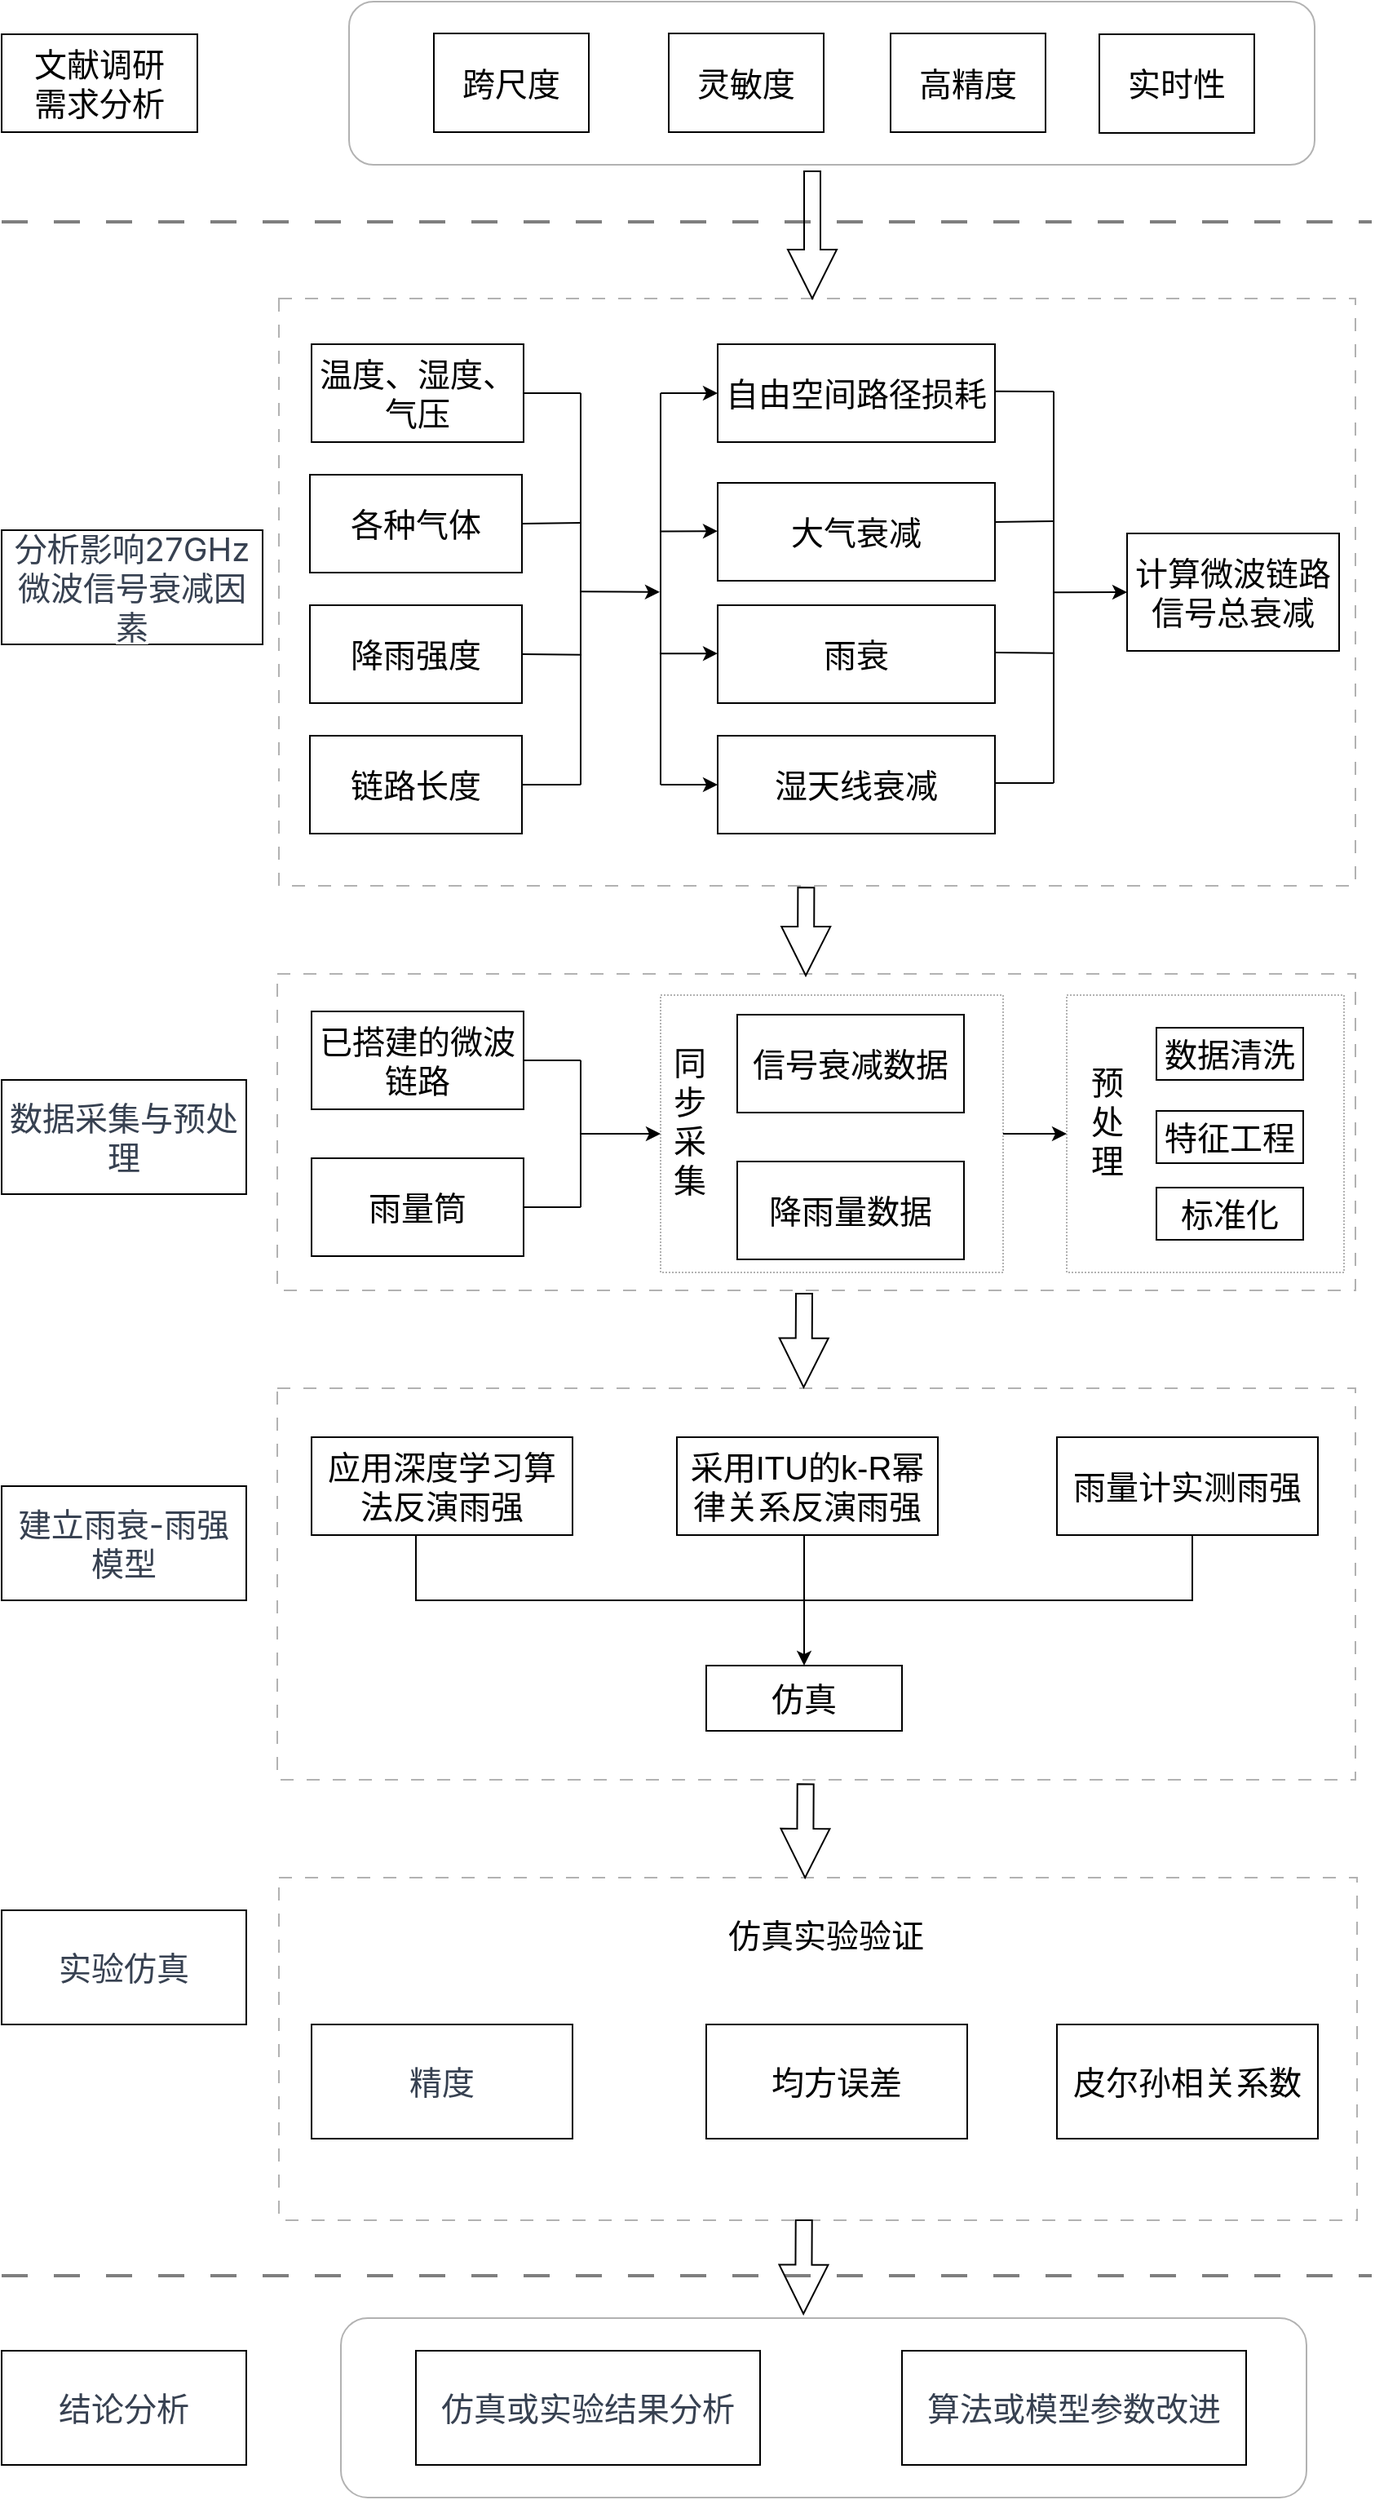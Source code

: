 <mxfile version="24.5.4" type="github">
  <diagram name="第 1 页" id="vz4i3LhELy7wU1bM7fb8">
    <mxGraphModel dx="1500" dy="1976" grid="1" gridSize="10" guides="1" tooltips="1" connect="1" arrows="1" fold="1" page="1" pageScale="1" pageWidth="827" pageHeight="1169" math="0" shadow="0">
      <root>
        <mxCell id="0" />
        <mxCell id="1" parent="0" />
        <mxCell id="u5NkH72IfdMpRJPFfYtH-192" value="" style="rounded=1;whiteSpace=wrap;html=1;opacity=30;" vertex="1" parent="1">
          <mxGeometry x="373" y="-10" width="592" height="100" as="geometry" />
        </mxCell>
        <mxCell id="u5NkH72IfdMpRJPFfYtH-144" value="" style="rounded=0;whiteSpace=wrap;html=1;dashed=1;dashPattern=8 8;opacity=30;" vertex="1" parent="1">
          <mxGeometry x="329" y="840" width="661" height="240" as="geometry" />
        </mxCell>
        <mxCell id="u5NkH72IfdMpRJPFfYtH-136" value="" style="rounded=0;whiteSpace=wrap;html=1;dashed=1;dashPattern=8 8;opacity=30;" vertex="1" parent="1">
          <mxGeometry x="329" y="586" width="661" height="194" as="geometry" />
        </mxCell>
        <mxCell id="u5NkH72IfdMpRJPFfYtH-1" value="&lt;font style=&quot;font-size: 20px;&quot;&gt;文献调研&lt;/font&gt;&lt;div style=&quot;font-size: 20px;&quot;&gt;需求分析&lt;/div&gt;" style="whiteSpace=wrap;html=1;" vertex="1" parent="1">
          <mxGeometry x="160" y="10" width="120" height="60" as="geometry" />
        </mxCell>
        <mxCell id="u5NkH72IfdMpRJPFfYtH-9" value="" style="rounded=0;whiteSpace=wrap;html=1;dashed=1;dashPattern=8 8;opacity=30;" vertex="1" parent="1">
          <mxGeometry x="330" y="172" width="660" height="360" as="geometry" />
        </mxCell>
        <mxCell id="u5NkH72IfdMpRJPFfYtH-13" value="" style="line;strokeWidth=2;html=1;perimeter=backbonePerimeter;points=[];outlineConnect=0;opacity=50;dashed=1;dashPattern=8 8;" vertex="1" parent="1">
          <mxGeometry x="160" y="120" width="840" height="10" as="geometry" />
        </mxCell>
        <mxCell id="u5NkH72IfdMpRJPFfYtH-42" value="&lt;span style=&quot;color: rgb(55, 65, 81); font-family: -apple-system, BlinkMacSystemFont, Inter, ui-sans-serif, system-ui, &amp;quot;Segoe UI&amp;quot;, Roboto, Ubuntu, Cantarell, &amp;quot;Noto Sans&amp;quot;, sans-serif, &amp;quot;Helvetica Neue&amp;quot;, Arial, &amp;quot;Apple Color Emoji&amp;quot;, &amp;quot;Segoe UI Emoji&amp;quot;, &amp;quot;Segoe UI Symbol&amp;quot;, &amp;quot;Noto Color Emoji&amp;quot;; text-align: start; white-space-collapse: preserve-breaks; background-color: rgb(255, 255, 255);&quot;&gt;&lt;font style=&quot;font-size: 20px;&quot;&gt;分析影响27GHz微波信号衰减因素&lt;/font&gt;&lt;/span&gt;" style="whiteSpace=wrap;html=1;" vertex="1" parent="1">
          <mxGeometry x="160" y="314" width="160" height="70" as="geometry" />
        </mxCell>
        <mxCell id="u5NkH72IfdMpRJPFfYtH-47" value="&lt;font style=&quot;font-size: 20px;&quot;&gt;温度、湿度、气压&lt;/font&gt;" style="rounded=0;whiteSpace=wrap;html=1;" vertex="1" parent="1">
          <mxGeometry x="350" y="200" width="130" height="60" as="geometry" />
        </mxCell>
        <mxCell id="u5NkH72IfdMpRJPFfYtH-51" value="&lt;span style=&quot;font-size: 20px;&quot;&gt;各种气体&lt;/span&gt;" style="rounded=0;whiteSpace=wrap;html=1;" vertex="1" parent="1">
          <mxGeometry x="349" y="280" width="130" height="60" as="geometry" />
        </mxCell>
        <mxCell id="u5NkH72IfdMpRJPFfYtH-52" value="&lt;span style=&quot;font-size: 20px;&quot;&gt;降雨强度&lt;/span&gt;" style="rounded=0;whiteSpace=wrap;html=1;" vertex="1" parent="1">
          <mxGeometry x="349" y="360" width="130" height="60" as="geometry" />
        </mxCell>
        <mxCell id="u5NkH72IfdMpRJPFfYtH-53" value="&lt;span style=&quot;font-size: 20px;&quot;&gt;链路长度&lt;/span&gt;" style="rounded=0;whiteSpace=wrap;html=1;" vertex="1" parent="1">
          <mxGeometry x="349" y="440" width="130" height="60" as="geometry" />
        </mxCell>
        <mxCell id="u5NkH72IfdMpRJPFfYtH-54" value="" style="line;strokeWidth=1;direction=south;html=1;" vertex="1" parent="1">
          <mxGeometry x="510" y="230" width="10" height="240" as="geometry" />
        </mxCell>
        <mxCell id="u5NkH72IfdMpRJPFfYtH-59" value="" style="endArrow=none;html=1;rounded=0;exitX=1;exitY=0.5;exitDx=0;exitDy=0;entryX=0;entryY=0.5;entryDx=0;entryDy=0;entryPerimeter=0;" edge="1" parent="1" source="u5NkH72IfdMpRJPFfYtH-47" target="u5NkH72IfdMpRJPFfYtH-54">
          <mxGeometry width="50" height="50" relative="1" as="geometry">
            <mxPoint x="530" y="350" as="sourcePoint" />
            <mxPoint x="580" y="300" as="targetPoint" />
          </mxGeometry>
        </mxCell>
        <mxCell id="u5NkH72IfdMpRJPFfYtH-60" value="" style="endArrow=none;html=1;rounded=0;exitX=1;exitY=0.5;exitDx=0;exitDy=0;entryX=1;entryY=0.5;entryDx=0;entryDy=0;entryPerimeter=0;" edge="1" parent="1" source="u5NkH72IfdMpRJPFfYtH-53" target="u5NkH72IfdMpRJPFfYtH-54">
          <mxGeometry width="50" height="50" relative="1" as="geometry">
            <mxPoint x="530" y="350" as="sourcePoint" />
            <mxPoint x="580" y="300" as="targetPoint" />
          </mxGeometry>
        </mxCell>
        <mxCell id="u5NkH72IfdMpRJPFfYtH-61" value="" style="endArrow=none;html=1;rounded=0;exitX=1;exitY=0.5;exitDx=0;exitDy=0;entryX=0.668;entryY=0.446;entryDx=0;entryDy=0;entryPerimeter=0;" edge="1" parent="1" source="u5NkH72IfdMpRJPFfYtH-52" target="u5NkH72IfdMpRJPFfYtH-54">
          <mxGeometry width="50" height="50" relative="1" as="geometry">
            <mxPoint x="489" y="480" as="sourcePoint" />
            <mxPoint x="550" y="390" as="targetPoint" />
          </mxGeometry>
        </mxCell>
        <mxCell id="u5NkH72IfdMpRJPFfYtH-62" value="" style="endArrow=none;html=1;rounded=0;exitX=1;exitY=0.5;exitDx=0;exitDy=0;entryX=0.331;entryY=0.492;entryDx=0;entryDy=0;entryPerimeter=0;" edge="1" parent="1" source="u5NkH72IfdMpRJPFfYtH-51" target="u5NkH72IfdMpRJPFfYtH-54">
          <mxGeometry width="50" height="50" relative="1" as="geometry">
            <mxPoint x="510" y="390" as="sourcePoint" />
            <mxPoint x="554" y="310" as="targetPoint" />
          </mxGeometry>
        </mxCell>
        <mxCell id="u5NkH72IfdMpRJPFfYtH-65" value="" style="endArrow=classic;html=1;rounded=0;exitX=0.507;exitY=0.464;exitDx=0;exitDy=0;exitPerimeter=0;entryX=0.508;entryY=0.554;entryDx=0;entryDy=0;entryPerimeter=0;" edge="1" parent="1" source="u5NkH72IfdMpRJPFfYtH-54" target="u5NkH72IfdMpRJPFfYtH-66">
          <mxGeometry width="50" height="50" relative="1" as="geometry">
            <mxPoint x="560" y="300" as="sourcePoint" />
            <mxPoint x="610" y="250" as="targetPoint" />
          </mxGeometry>
        </mxCell>
        <mxCell id="u5NkH72IfdMpRJPFfYtH-66" value="" style="line;strokeWidth=1;direction=south;html=1;" vertex="1" parent="1">
          <mxGeometry x="559" y="230" width="10" height="240" as="geometry" />
        </mxCell>
        <mxCell id="u5NkH72IfdMpRJPFfYtH-69" value="" style="endArrow=classic;html=1;rounded=0;exitX=0;exitY=0.5;exitDx=0;exitDy=0;exitPerimeter=0;entryX=0;entryY=0.5;entryDx=0;entryDy=0;" edge="1" parent="1" source="u5NkH72IfdMpRJPFfYtH-66" target="u5NkH72IfdMpRJPFfYtH-70">
          <mxGeometry width="50" height="50" relative="1" as="geometry">
            <mxPoint x="629" y="390" as="sourcePoint" />
            <mxPoint x="679" y="340" as="targetPoint" />
          </mxGeometry>
        </mxCell>
        <mxCell id="u5NkH72IfdMpRJPFfYtH-70" value="&lt;span style=&quot;font-size: 20px;&quot;&gt;自由空间路径损耗&lt;/span&gt;" style="rounded=0;whiteSpace=wrap;html=1;" vertex="1" parent="1">
          <mxGeometry x="599" y="200" width="170" height="60" as="geometry" />
        </mxCell>
        <mxCell id="u5NkH72IfdMpRJPFfYtH-72" value="&lt;span style=&quot;font-size: 20px;&quot;&gt;湿天线衰减&lt;/span&gt;" style="rounded=0;whiteSpace=wrap;html=1;" vertex="1" parent="1">
          <mxGeometry x="599" y="440" width="170" height="60" as="geometry" />
        </mxCell>
        <mxCell id="u5NkH72IfdMpRJPFfYtH-73" value="&lt;span style=&quot;font-size: 20px;&quot;&gt;大气衰减&lt;/span&gt;" style="rounded=0;whiteSpace=wrap;html=1;" vertex="1" parent="1">
          <mxGeometry x="599" y="285" width="170" height="60" as="geometry" />
        </mxCell>
        <mxCell id="u5NkH72IfdMpRJPFfYtH-74" value="&lt;span style=&quot;font-size: 20px;&quot;&gt;雨衰&lt;/span&gt;" style="rounded=0;whiteSpace=wrap;html=1;" vertex="1" parent="1">
          <mxGeometry x="599" y="360" width="170" height="60" as="geometry" />
        </mxCell>
        <mxCell id="u5NkH72IfdMpRJPFfYtH-75" value="" style="endArrow=classic;html=1;rounded=0;entryX=0;entryY=0.5;entryDx=0;entryDy=0;exitX=1;exitY=0.5;exitDx=0;exitDy=0;exitPerimeter=0;" edge="1" parent="1" source="u5NkH72IfdMpRJPFfYtH-66">
          <mxGeometry width="50" height="50" relative="1" as="geometry">
            <mxPoint x="569" y="470" as="sourcePoint" />
            <mxPoint x="599" y="470" as="targetPoint" />
          </mxGeometry>
        </mxCell>
        <mxCell id="u5NkH72IfdMpRJPFfYtH-77" value="" style="endArrow=classic;html=1;rounded=0;exitX=0.353;exitY=0.523;exitDx=0;exitDy=0;exitPerimeter=0;entryX=0;entryY=0.5;entryDx=0;entryDy=0;" edge="1" parent="1" source="u5NkH72IfdMpRJPFfYtH-66">
          <mxGeometry width="50" height="50" relative="1" as="geometry">
            <mxPoint x="544" y="314.58" as="sourcePoint" />
            <mxPoint x="599" y="314.58" as="targetPoint" />
          </mxGeometry>
        </mxCell>
        <mxCell id="u5NkH72IfdMpRJPFfYtH-82" value="" style="endArrow=classic;html=1;rounded=0;exitX=0.665;exitY=0.554;exitDx=0;exitDy=0;exitPerimeter=0;entryX=0;entryY=0.5;entryDx=0;entryDy=0;" edge="1" parent="1" source="u5NkH72IfdMpRJPFfYtH-66">
          <mxGeometry width="50" height="50" relative="1" as="geometry">
            <mxPoint x="544" y="389.58" as="sourcePoint" />
            <mxPoint x="599" y="389.58" as="targetPoint" />
          </mxGeometry>
        </mxCell>
        <mxCell id="u5NkH72IfdMpRJPFfYtH-89" value="" style="line;strokeWidth=1;direction=south;html=1;" vertex="1" parent="1">
          <mxGeometry x="800" y="229" width="10" height="240" as="geometry" />
        </mxCell>
        <mxCell id="u5NkH72IfdMpRJPFfYtH-90" value="" style="endArrow=none;html=1;rounded=0;entryX=0;entryY=0.5;entryDx=0;entryDy=0;entryPerimeter=0;exitX=1.001;exitY=0.482;exitDx=0;exitDy=0;exitPerimeter=0;" edge="1" parent="1" target="u5NkH72IfdMpRJPFfYtH-89" source="u5NkH72IfdMpRJPFfYtH-70">
          <mxGeometry width="50" height="50" relative="1" as="geometry">
            <mxPoint x="770" y="229" as="sourcePoint" />
            <mxPoint x="870" y="299" as="targetPoint" />
          </mxGeometry>
        </mxCell>
        <mxCell id="u5NkH72IfdMpRJPFfYtH-91" value="" style="endArrow=none;html=1;rounded=0;exitX=1;exitY=0.5;exitDx=0;exitDy=0;entryX=1;entryY=0.5;entryDx=0;entryDy=0;entryPerimeter=0;" edge="1" parent="1" target="u5NkH72IfdMpRJPFfYtH-89">
          <mxGeometry width="50" height="50" relative="1" as="geometry">
            <mxPoint x="769" y="469" as="sourcePoint" />
            <mxPoint x="870" y="299" as="targetPoint" />
          </mxGeometry>
        </mxCell>
        <mxCell id="u5NkH72IfdMpRJPFfYtH-92" value="" style="endArrow=none;html=1;rounded=0;exitX=1;exitY=0.5;exitDx=0;exitDy=0;entryX=0.668;entryY=0.446;entryDx=0;entryDy=0;entryPerimeter=0;" edge="1" parent="1" target="u5NkH72IfdMpRJPFfYtH-89">
          <mxGeometry width="50" height="50" relative="1" as="geometry">
            <mxPoint x="769" y="389" as="sourcePoint" />
            <mxPoint x="840" y="389" as="targetPoint" />
          </mxGeometry>
        </mxCell>
        <mxCell id="u5NkH72IfdMpRJPFfYtH-93" value="" style="endArrow=none;html=1;rounded=0;entryX=0.331;entryY=0.492;entryDx=0;entryDy=0;entryPerimeter=0;" edge="1" parent="1" target="u5NkH72IfdMpRJPFfYtH-89">
          <mxGeometry width="50" height="50" relative="1" as="geometry">
            <mxPoint x="769" y="309" as="sourcePoint" />
            <mxPoint x="844" y="309" as="targetPoint" />
          </mxGeometry>
        </mxCell>
        <mxCell id="u5NkH72IfdMpRJPFfYtH-97" value="" style="endArrow=classic;html=1;rounded=0;exitX=0.513;exitY=0.517;exitDx=0;exitDy=0;exitPerimeter=0;entryX=0;entryY=0.5;entryDx=0;entryDy=0;" edge="1" parent="1" source="u5NkH72IfdMpRJPFfYtH-89" target="u5NkH72IfdMpRJPFfYtH-98">
          <mxGeometry width="50" height="50" relative="1" as="geometry">
            <mxPoint x="806" y="352" as="sourcePoint" />
            <mxPoint x="850" y="352" as="targetPoint" />
          </mxGeometry>
        </mxCell>
        <mxCell id="u5NkH72IfdMpRJPFfYtH-98" value="&lt;font style=&quot;font-size: 20px;&quot;&gt;计算微波链路信号总衰减&lt;/font&gt;" style="rounded=0;whiteSpace=wrap;html=1;" vertex="1" parent="1">
          <mxGeometry x="850" y="316" width="130" height="72" as="geometry" />
        </mxCell>
        <mxCell id="u5NkH72IfdMpRJPFfYtH-102" value="&lt;font style=&quot;font-size: 20px;&quot;&gt;&lt;font style=&quot;font-size: 20px;&quot;&gt;跨尺&lt;/font&gt;度&lt;/font&gt;" style="whiteSpace=wrap;html=1;" vertex="1" parent="1">
          <mxGeometry x="425" y="9.5" width="95" height="60.5" as="geometry" />
        </mxCell>
        <mxCell id="u5NkH72IfdMpRJPFfYtH-106" value="&lt;span style=&quot;font-size: 20px;&quot;&gt;已搭建的微波链路&lt;/span&gt;" style="rounded=0;whiteSpace=wrap;html=1;" vertex="1" parent="1">
          <mxGeometry x="350" y="609" width="130" height="60" as="geometry" />
        </mxCell>
        <mxCell id="u5NkH72IfdMpRJPFfYtH-107" value="&lt;span style=&quot;font-size: 20px;&quot;&gt;雨量筒&lt;/span&gt;" style="rounded=0;whiteSpace=wrap;html=1;" vertex="1" parent="1">
          <mxGeometry x="350" y="699" width="130" height="60" as="geometry" />
        </mxCell>
        <mxCell id="u5NkH72IfdMpRJPFfYtH-108" value="" style="line;strokeWidth=1;direction=south;html=1;" vertex="1" parent="1">
          <mxGeometry x="510" y="639" width="10" height="90" as="geometry" />
        </mxCell>
        <mxCell id="u5NkH72IfdMpRJPFfYtH-110" value="" style="endArrow=none;html=1;rounded=0;entryX=1;entryY=0.5;entryDx=0;entryDy=0;exitX=0;exitY=0.5;exitDx=0;exitDy=0;exitPerimeter=0;" edge="1" parent="1" source="u5NkH72IfdMpRJPFfYtH-108" target="u5NkH72IfdMpRJPFfYtH-106">
          <mxGeometry width="50" height="50" relative="1" as="geometry">
            <mxPoint x="525" y="649" as="sourcePoint" />
            <mxPoint x="680" y="439" as="targetPoint" />
          </mxGeometry>
        </mxCell>
        <mxCell id="u5NkH72IfdMpRJPFfYtH-111" value="" style="endArrow=none;html=1;rounded=0;entryX=1;entryY=0.5;entryDx=0;entryDy=0;exitX=1;exitY=0.5;exitDx=0;exitDy=0;exitPerimeter=0;" edge="1" parent="1" source="u5NkH72IfdMpRJPFfYtH-108" target="u5NkH72IfdMpRJPFfYtH-107">
          <mxGeometry width="50" height="50" relative="1" as="geometry">
            <mxPoint x="535" y="649" as="sourcePoint" />
            <mxPoint x="490" y="649" as="targetPoint" />
          </mxGeometry>
        </mxCell>
        <mxCell id="u5NkH72IfdMpRJPFfYtH-112" value="" style="endArrow=classic;html=1;rounded=0;entryX=0;entryY=0.5;entryDx=0;entryDy=0;exitX=0.5;exitY=0.467;exitDx=0;exitDy=0;exitPerimeter=0;" edge="1" parent="1" source="u5NkH72IfdMpRJPFfYtH-108" target="u5NkH72IfdMpRJPFfYtH-118">
          <mxGeometry width="50" height="50" relative="1" as="geometry">
            <mxPoint x="515" y="682" as="sourcePoint" />
            <mxPoint x="564.4" y="681.84" as="targetPoint" />
          </mxGeometry>
        </mxCell>
        <mxCell id="u5NkH72IfdMpRJPFfYtH-118" value="" style="rounded=0;whiteSpace=wrap;html=1;dashed=1;dashPattern=1 1;opacity=30;" vertex="1" parent="1">
          <mxGeometry x="564" y="599" width="210" height="170" as="geometry" />
        </mxCell>
        <mxCell id="u5NkH72IfdMpRJPFfYtH-116" value="&lt;span style=&quot;font-size: 20px;&quot;&gt;信号衰减数据&lt;/span&gt;" style="rounded=0;whiteSpace=wrap;html=1;" vertex="1" parent="1">
          <mxGeometry x="611" y="611" width="139" height="60" as="geometry" />
        </mxCell>
        <mxCell id="u5NkH72IfdMpRJPFfYtH-117" value="&lt;span style=&quot;font-size: 20px;&quot;&gt;降雨量数据&lt;/span&gt;" style="rounded=0;whiteSpace=wrap;html=1;" vertex="1" parent="1">
          <mxGeometry x="611" y="701" width="139" height="60" as="geometry" />
        </mxCell>
        <mxCell id="u5NkH72IfdMpRJPFfYtH-119" value="&lt;font style=&quot;font-size: 20px;&quot;&gt;同步采集&lt;/font&gt;" style="text;html=1;align=center;verticalAlign=middle;whiteSpace=wrap;rounded=0;" vertex="1" parent="1">
          <mxGeometry x="577" y="621" width="10" height="110" as="geometry" />
        </mxCell>
        <mxCell id="u5NkH72IfdMpRJPFfYtH-121" value="" style="rounded=0;whiteSpace=wrap;html=1;dashed=1;dashPattern=1 1;opacity=30;" vertex="1" parent="1">
          <mxGeometry x="813" y="599" width="170" height="170" as="geometry" />
        </mxCell>
        <mxCell id="u5NkH72IfdMpRJPFfYtH-125" value="" style="endArrow=classic;html=1;rounded=0;entryX=0;entryY=0.5;entryDx=0;entryDy=0;exitX=1;exitY=0.5;exitDx=0;exitDy=0;" edge="1" parent="1" source="u5NkH72IfdMpRJPFfYtH-118" target="u5NkH72IfdMpRJPFfYtH-121">
          <mxGeometry width="50" height="50" relative="1" as="geometry">
            <mxPoint x="780" y="684" as="sourcePoint" />
            <mxPoint x="810" y="684" as="targetPoint" />
          </mxGeometry>
        </mxCell>
        <mxCell id="u5NkH72IfdMpRJPFfYtH-132" value="&lt;span style=&quot;font-size: 20px;&quot;&gt;预处理&lt;/span&gt;" style="text;html=1;align=center;verticalAlign=middle;whiteSpace=wrap;rounded=0;" vertex="1" parent="1">
          <mxGeometry x="833" y="621" width="10" height="110" as="geometry" />
        </mxCell>
        <mxCell id="u5NkH72IfdMpRJPFfYtH-133" value="&lt;span style=&quot;font-size: 20px;&quot;&gt;数据清洗&lt;/span&gt;" style="rounded=0;whiteSpace=wrap;html=1;" vertex="1" parent="1">
          <mxGeometry x="868" y="619" width="90" height="32" as="geometry" />
        </mxCell>
        <mxCell id="u5NkH72IfdMpRJPFfYtH-134" value="&lt;span style=&quot;font-size: 20px;&quot;&gt;特征工程&lt;/span&gt;" style="rounded=0;whiteSpace=wrap;html=1;" vertex="1" parent="1">
          <mxGeometry x="868" y="670" width="90" height="32" as="geometry" />
        </mxCell>
        <mxCell id="u5NkH72IfdMpRJPFfYtH-135" value="&lt;span style=&quot;font-size: 20px;&quot;&gt;标准化&lt;/span&gt;" style="rounded=0;whiteSpace=wrap;html=1;" vertex="1" parent="1">
          <mxGeometry x="868" y="717" width="90" height="32" as="geometry" />
        </mxCell>
        <mxCell id="u5NkH72IfdMpRJPFfYtH-140" value="" style="endArrow=none;html=1;rounded=0;shape=arrow;exitX=0.52;exitY=1.003;exitDx=0;exitDy=0;exitPerimeter=0;" edge="1" parent="1">
          <mxGeometry width="50" height="50" relative="1" as="geometry">
            <mxPoint x="653.2" y="533.08" as="sourcePoint" />
            <mxPoint x="653" y="587" as="targetPoint" />
          </mxGeometry>
        </mxCell>
        <mxCell id="u5NkH72IfdMpRJPFfYtH-142" value="&lt;div style=&quot;&quot;&gt;&lt;font face=&quot;-apple-system, BlinkMacSystemFont, Inter, ui-sans-serif, system-ui, Segoe UI, Roboto, Ubuntu, Cantarell, Noto Sans, sans-serif, Helvetica Neue, Arial, Apple Color Emoji, Segoe UI Emoji, Segoe UI Symbol, Noto Color Emoji&quot; color=&quot;#374151&quot;&gt;&lt;span style=&quot;font-size: 20px; white-space-collapse: preserve-breaks; background-color: rgb(255, 255, 255);&quot;&gt;数据采集与预处理&lt;/span&gt;&lt;/font&gt;&lt;/div&gt;" style="whiteSpace=wrap;html=1;align=center;" vertex="1" parent="1">
          <mxGeometry x="160" y="651" width="150" height="70" as="geometry" />
        </mxCell>
        <mxCell id="u5NkH72IfdMpRJPFfYtH-143" value="&lt;div style=&quot;&quot;&gt;&lt;font face=&quot;-apple-system, BlinkMacSystemFont, Inter, ui-sans-serif, system-ui, Segoe UI, Roboto, Ubuntu, Cantarell, Noto Sans, sans-serif, Helvetica Neue, Arial, Apple Color Emoji, Segoe UI Emoji, Segoe UI Symbol, Noto Color Emoji&quot; color=&quot;#374151&quot;&gt;&lt;span style=&quot;font-size: 20px; white-space-collapse: preserve-breaks; background-color: rgb(255, 255, 255);&quot;&gt;建立雨衰-雨强模型&lt;/span&gt;&lt;/font&gt;&lt;/div&gt;" style="whiteSpace=wrap;html=1;align=center;" vertex="1" parent="1">
          <mxGeometry x="160" y="900" width="150" height="70" as="geometry" />
        </mxCell>
        <mxCell id="u5NkH72IfdMpRJPFfYtH-145" value="&lt;span style=&quot;font-size: 20px;&quot;&gt;应用深度学习算法反演雨强&lt;/span&gt;" style="rounded=0;whiteSpace=wrap;html=1;" vertex="1" parent="1">
          <mxGeometry x="350" y="870" width="160" height="60" as="geometry" />
        </mxCell>
        <mxCell id="u5NkH72IfdMpRJPFfYtH-148" value="&lt;span style=&quot;font-size: 20px;&quot;&gt;采用ITU的k-R幂律关系反演雨强&lt;/span&gt;" style="rounded=0;whiteSpace=wrap;html=1;" vertex="1" parent="1">
          <mxGeometry x="574" y="870" width="160" height="60" as="geometry" />
        </mxCell>
        <mxCell id="u5NkH72IfdMpRJPFfYtH-149" value="&lt;span style=&quot;font-size: 20px;&quot;&gt;雨量计实测雨强&lt;/span&gt;" style="rounded=0;whiteSpace=wrap;html=1;" vertex="1" parent="1">
          <mxGeometry x="807" y="870" width="160" height="60" as="geometry" />
        </mxCell>
        <mxCell id="u5NkH72IfdMpRJPFfYtH-150" value="" style="shape=partialRectangle;whiteSpace=wrap;html=1;bottom=1;right=1;left=1;top=0;fillColor=none;routingCenterX=-0.5;" vertex="1" parent="1">
          <mxGeometry x="414" y="930" width="476" height="40" as="geometry" />
        </mxCell>
        <mxCell id="u5NkH72IfdMpRJPFfYtH-151" value="&lt;span style=&quot;font-size: 20px;&quot;&gt;仿真&lt;/span&gt;" style="rounded=0;whiteSpace=wrap;html=1;" vertex="1" parent="1">
          <mxGeometry x="592" y="1010" width="120" height="40" as="geometry" />
        </mxCell>
        <mxCell id="u5NkH72IfdMpRJPFfYtH-154" value="" style="endArrow=classic;html=1;rounded=0;exitX=0.5;exitY=0;exitDx=0;exitDy=0;" edge="1" parent="1" source="u5NkH72IfdMpRJPFfYtH-150" target="u5NkH72IfdMpRJPFfYtH-151">
          <mxGeometry width="50" height="50" relative="1" as="geometry">
            <mxPoint x="750" y="1055" as="sourcePoint" />
            <mxPoint x="800" y="1005" as="targetPoint" />
          </mxGeometry>
        </mxCell>
        <mxCell id="u5NkH72IfdMpRJPFfYtH-161" value="" style="endArrow=none;html=1;rounded=0;shape=arrow;exitX=0.52;exitY=1.003;exitDx=0;exitDy=0;exitPerimeter=0;entryX=0.52;entryY=-0.007;entryDx=0;entryDy=0;entryPerimeter=0;" edge="1" parent="1">
          <mxGeometry width="50" height="50" relative="1" as="geometry">
            <mxPoint x="652" y="782" as="sourcePoint" />
            <mxPoint x="651.72" y="839.32" as="targetPoint" />
          </mxGeometry>
        </mxCell>
        <mxCell id="u5NkH72IfdMpRJPFfYtH-170" value="" style="endArrow=none;html=1;rounded=0;shape=arrow;" edge="1" parent="1">
          <mxGeometry width="50" height="50" relative="1" as="geometry">
            <mxPoint x="657" y="94" as="sourcePoint" />
            <mxPoint x="657" y="172" as="targetPoint" />
          </mxGeometry>
        </mxCell>
        <mxCell id="u5NkH72IfdMpRJPFfYtH-172" value="&lt;div style=&quot;&quot;&gt;&lt;font face=&quot;-apple-system, BlinkMacSystemFont, Inter, ui-sans-serif, system-ui, Segoe UI, Roboto, Ubuntu, Cantarell, Noto Sans, sans-serif, Helvetica Neue, Arial, Apple Color Emoji, Segoe UI Emoji, Segoe UI Symbol, Noto Color Emoji&quot; color=&quot;#374151&quot;&gt;&lt;span style=&quot;font-size: 20px; white-space-collapse: preserve-breaks; background-color: rgb(255, 255, 255);&quot;&gt;实验仿真&lt;/span&gt;&lt;/font&gt;&lt;/div&gt;" style="whiteSpace=wrap;html=1;align=center;" vertex="1" parent="1">
          <mxGeometry x="160" y="1160" width="150" height="70" as="geometry" />
        </mxCell>
        <mxCell id="u5NkH72IfdMpRJPFfYtH-173" value="" style="rounded=0;whiteSpace=wrap;html=1;dashed=1;dashPattern=8 8;opacity=30;" vertex="1" parent="1">
          <mxGeometry x="330" y="1140" width="661" height="210" as="geometry" />
        </mxCell>
        <mxCell id="u5NkH72IfdMpRJPFfYtH-182" value="&lt;font style=&quot;font-size: 20px;&quot;&gt;仿真实验验证&lt;/font&gt;" style="text;html=1;align=center;verticalAlign=middle;whiteSpace=wrap;rounded=0;" vertex="1" parent="1">
          <mxGeometry x="574" y="1160" width="183" height="30" as="geometry" />
        </mxCell>
        <mxCell id="u5NkH72IfdMpRJPFfYtH-183" value="&lt;div style=&quot;&quot;&gt;&lt;font face=&quot;-apple-system, BlinkMacSystemFont, Inter, ui-sans-serif, system-ui, Segoe UI, Roboto, Ubuntu, Cantarell, Noto Sans, sans-serif, Helvetica Neue, Arial, Apple Color Emoji, Segoe UI Emoji, Segoe UI Symbol, Noto Color Emoji&quot; color=&quot;#374151&quot;&gt;&lt;span style=&quot;font-size: 20px; white-space-collapse: preserve-breaks; background-color: rgb(255, 255, 255);&quot;&gt;精度&lt;/span&gt;&lt;/font&gt;&lt;/div&gt;" style="whiteSpace=wrap;html=1;align=center;" vertex="1" parent="1">
          <mxGeometry x="350" y="1230" width="160" height="70" as="geometry" />
        </mxCell>
        <mxCell id="u5NkH72IfdMpRJPFfYtH-184" value="&lt;font style=&quot;font-size: 20px;&quot;&gt;均方误差&lt;/font&gt;" style="whiteSpace=wrap;html=1;align=center;" vertex="1" parent="1">
          <mxGeometry x="592" y="1230" width="160" height="70" as="geometry" />
        </mxCell>
        <mxCell id="u5NkH72IfdMpRJPFfYtH-185" value="&lt;div style=&quot;text-align: start;&quot;&gt;&lt;font style=&quot;font-size: 20px;&quot;&gt;皮尔孙相关系数&lt;/font&gt;&lt;/div&gt;" style="whiteSpace=wrap;html=1;align=center;" vertex="1" parent="1">
          <mxGeometry x="807" y="1230" width="160" height="70" as="geometry" />
        </mxCell>
        <mxCell id="u5NkH72IfdMpRJPFfYtH-186" value="&lt;div style=&quot;&quot;&gt;&lt;font face=&quot;-apple-system, BlinkMacSystemFont, Inter, ui-sans-serif, system-ui, Segoe UI, Roboto, Ubuntu, Cantarell, Noto Sans, sans-serif, Helvetica Neue, Arial, Apple Color Emoji, Segoe UI Emoji, Segoe UI Symbol, Noto Color Emoji&quot; color=&quot;#374151&quot;&gt;&lt;span style=&quot;font-size: 20px; white-space-collapse: preserve-breaks; background-color: rgb(255, 255, 255);&quot;&gt;结论分析&lt;/span&gt;&lt;/font&gt;&lt;/div&gt;" style="whiteSpace=wrap;html=1;align=center;" vertex="1" parent="1">
          <mxGeometry x="160" y="1430" width="150" height="70" as="geometry" />
        </mxCell>
        <mxCell id="u5NkH72IfdMpRJPFfYtH-187" value="" style="line;strokeWidth=2;html=1;perimeter=backbonePerimeter;points=[];outlineConnect=0;opacity=50;dashed=1;dashPattern=8 8;" vertex="1" parent="1">
          <mxGeometry x="160" y="1379" width="840" height="10" as="geometry" />
        </mxCell>
        <mxCell id="u5NkH72IfdMpRJPFfYtH-188" value="" style="rounded=1;whiteSpace=wrap;html=1;opacity=30;" vertex="1" parent="1">
          <mxGeometry x="368" y="1410" width="592" height="110" as="geometry" />
        </mxCell>
        <mxCell id="u5NkH72IfdMpRJPFfYtH-189" value="&lt;div style=&quot;&quot;&gt;&lt;font face=&quot;-apple-system, BlinkMacSystemFont, Inter, ui-sans-serif, system-ui, Segoe UI, Roboto, Ubuntu, Cantarell, Noto Sans, sans-serif, Helvetica Neue, Arial, Apple Color Emoji, Segoe UI Emoji, Segoe UI Symbol, Noto Color Emoji&quot; color=&quot;#374151&quot;&gt;&lt;span style=&quot;font-size: 20px; white-space-collapse: preserve-breaks; background-color: rgb(255, 255, 255);&quot;&gt;仿真或实验结果分析&lt;/span&gt;&lt;/font&gt;&lt;/div&gt;" style="whiteSpace=wrap;html=1;align=center;" vertex="1" parent="1">
          <mxGeometry x="414" y="1430" width="211" height="70" as="geometry" />
        </mxCell>
        <mxCell id="u5NkH72IfdMpRJPFfYtH-191" value="&lt;div style=&quot;&quot;&gt;&lt;font face=&quot;-apple-system, BlinkMacSystemFont, Inter, ui-sans-serif, system-ui, Segoe UI, Roboto, Ubuntu, Cantarell, Noto Sans, sans-serif, Helvetica Neue, Arial, Apple Color Emoji, Segoe UI Emoji, Segoe UI Symbol, Noto Color Emoji&quot; color=&quot;#374151&quot;&gt;&lt;span style=&quot;font-size: 20px; white-space-collapse: preserve-breaks; background-color: rgb(255, 255, 255);&quot;&gt;算法或模型参数改进&lt;/span&gt;&lt;/font&gt;&lt;/div&gt;" style="whiteSpace=wrap;html=1;align=center;" vertex="1" parent="1">
          <mxGeometry x="712" y="1430" width="211" height="70" as="geometry" />
        </mxCell>
        <mxCell id="u5NkH72IfdMpRJPFfYtH-194" value="&lt;span style=&quot;font-size: 20px;&quot;&gt;灵敏度&lt;/span&gt;" style="whiteSpace=wrap;html=1;" vertex="1" parent="1">
          <mxGeometry x="569" y="9.5" width="95" height="60.5" as="geometry" />
        </mxCell>
        <mxCell id="u5NkH72IfdMpRJPFfYtH-195" value="&lt;span style=&quot;font-size: 20px;&quot;&gt;高精度&lt;/span&gt;" style="whiteSpace=wrap;html=1;" vertex="1" parent="1">
          <mxGeometry x="705" y="9.5" width="95" height="60.5" as="geometry" />
        </mxCell>
        <mxCell id="u5NkH72IfdMpRJPFfYtH-196" value="&lt;span style=&quot;font-size: 20px;&quot;&gt;实时性&lt;/span&gt;" style="whiteSpace=wrap;html=1;" vertex="1" parent="1">
          <mxGeometry x="833" y="10" width="95" height="60.5" as="geometry" />
        </mxCell>
        <mxCell id="u5NkH72IfdMpRJPFfYtH-197" value="" style="endArrow=none;html=1;rounded=0;shape=arrow;exitX=0.52;exitY=1.003;exitDx=0;exitDy=0;exitPerimeter=0;entryX=0.52;entryY=-0.007;entryDx=0;entryDy=0;entryPerimeter=0;" edge="1" parent="1">
          <mxGeometry width="50" height="50" relative="1" as="geometry">
            <mxPoint x="652.86" y="1082.68" as="sourcePoint" />
            <mxPoint x="652.58" y="1140.0" as="targetPoint" />
          </mxGeometry>
        </mxCell>
        <mxCell id="u5NkH72IfdMpRJPFfYtH-198" value="" style="endArrow=none;html=1;rounded=0;shape=arrow;exitX=0.52;exitY=1.003;exitDx=0;exitDy=0;exitPerimeter=0;entryX=0.52;entryY=-0.007;entryDx=0;entryDy=0;entryPerimeter=0;" edge="1" parent="1">
          <mxGeometry width="50" height="50" relative="1" as="geometry">
            <mxPoint x="651.86" y="1350" as="sourcePoint" />
            <mxPoint x="651.58" y="1407.32" as="targetPoint" />
          </mxGeometry>
        </mxCell>
      </root>
    </mxGraphModel>
  </diagram>
</mxfile>
